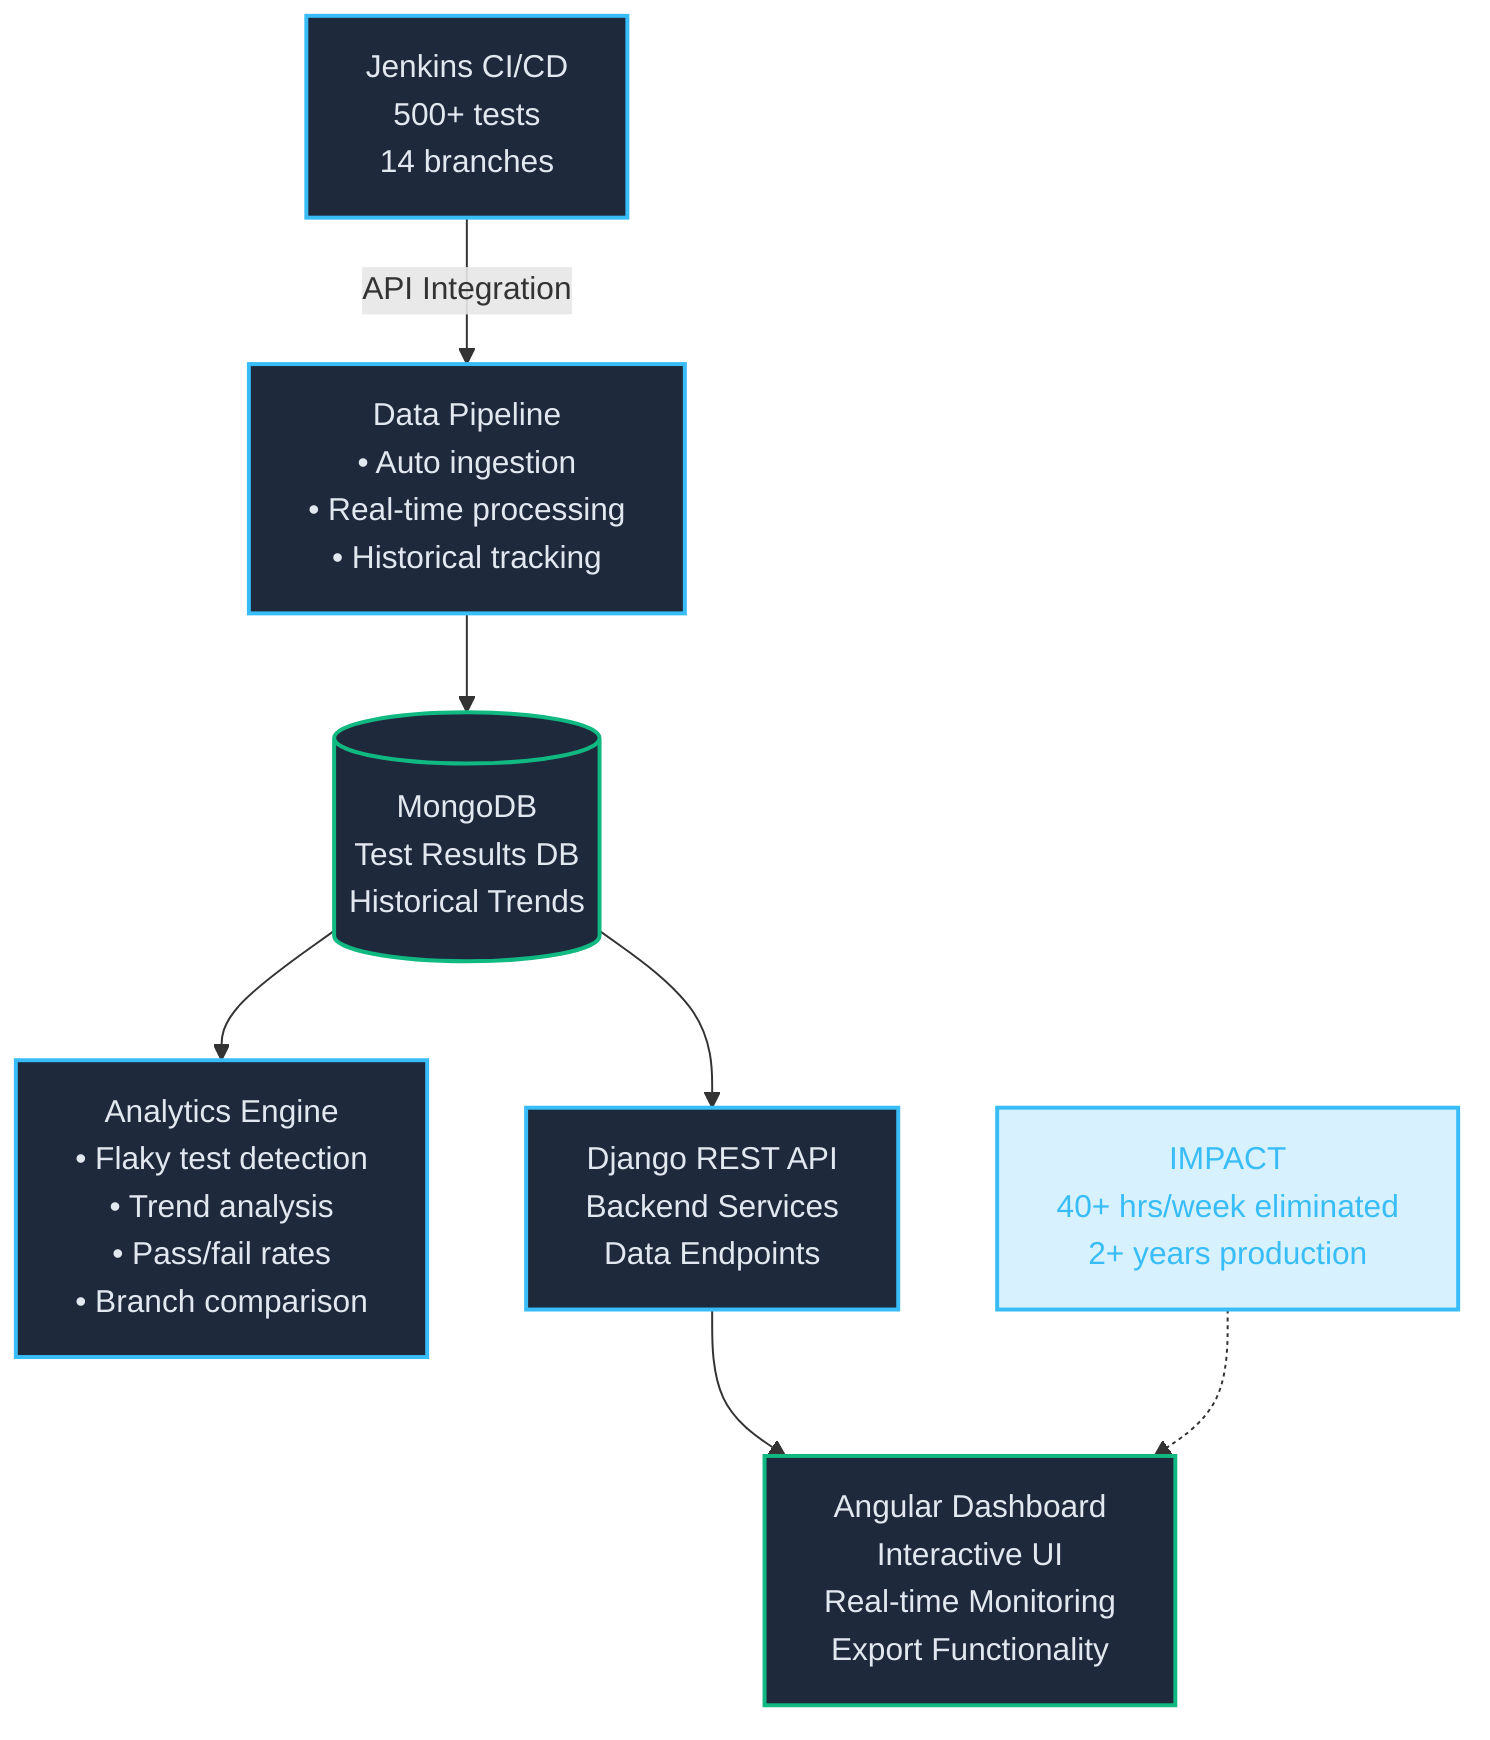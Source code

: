 graph TD
    A[Jenkins CI/CD<br/>500+ tests<br/>14 branches] -->|API Integration| B[Data Pipeline<br/>• Auto ingestion<br/>• Real-time processing<br/>• Historical tracking]
    B --> C[(MongoDB<br/>Test Results DB<br/>Historical Trends)]
    C --> D[Analytics Engine<br/>• Flaky test detection<br/>• Trend analysis<br/>• Pass/fail rates<br/>• Branch comparison]
    C --> E[Django REST API<br/>Backend Services<br/>Data Endpoints]
    E --> F[Angular Dashboard<br/>Interactive UI<br/>Real-time Monitoring<br/>Export Functionality]

    G[IMPACT<br/>40+ hrs/week eliminated<br/>2+ years production] -.-> F

    style A fill:#1e293b,stroke:#38bdf8,stroke-width:2px,color:#e2e8f0
    style B fill:#1e293b,stroke:#38bdf8,stroke-width:2px,color:#e2e8f0
    style C fill:#1e293b,stroke:#10b981,stroke-width:2px,color:#e2e8f0
    style D fill:#1e293b,stroke:#38bdf8,stroke-width:2px,color:#e2e8f0
    style E fill:#1e293b,stroke:#38bdf8,stroke-width:2px,color:#e2e8f0
    style F fill:#1e293b,stroke:#10b981,stroke-width:2px,color:#e2e8f0
    style G fill:#38bdf8,fill-opacity:0.2,stroke:#38bdf8,stroke-width:2px,color:#38bdf8